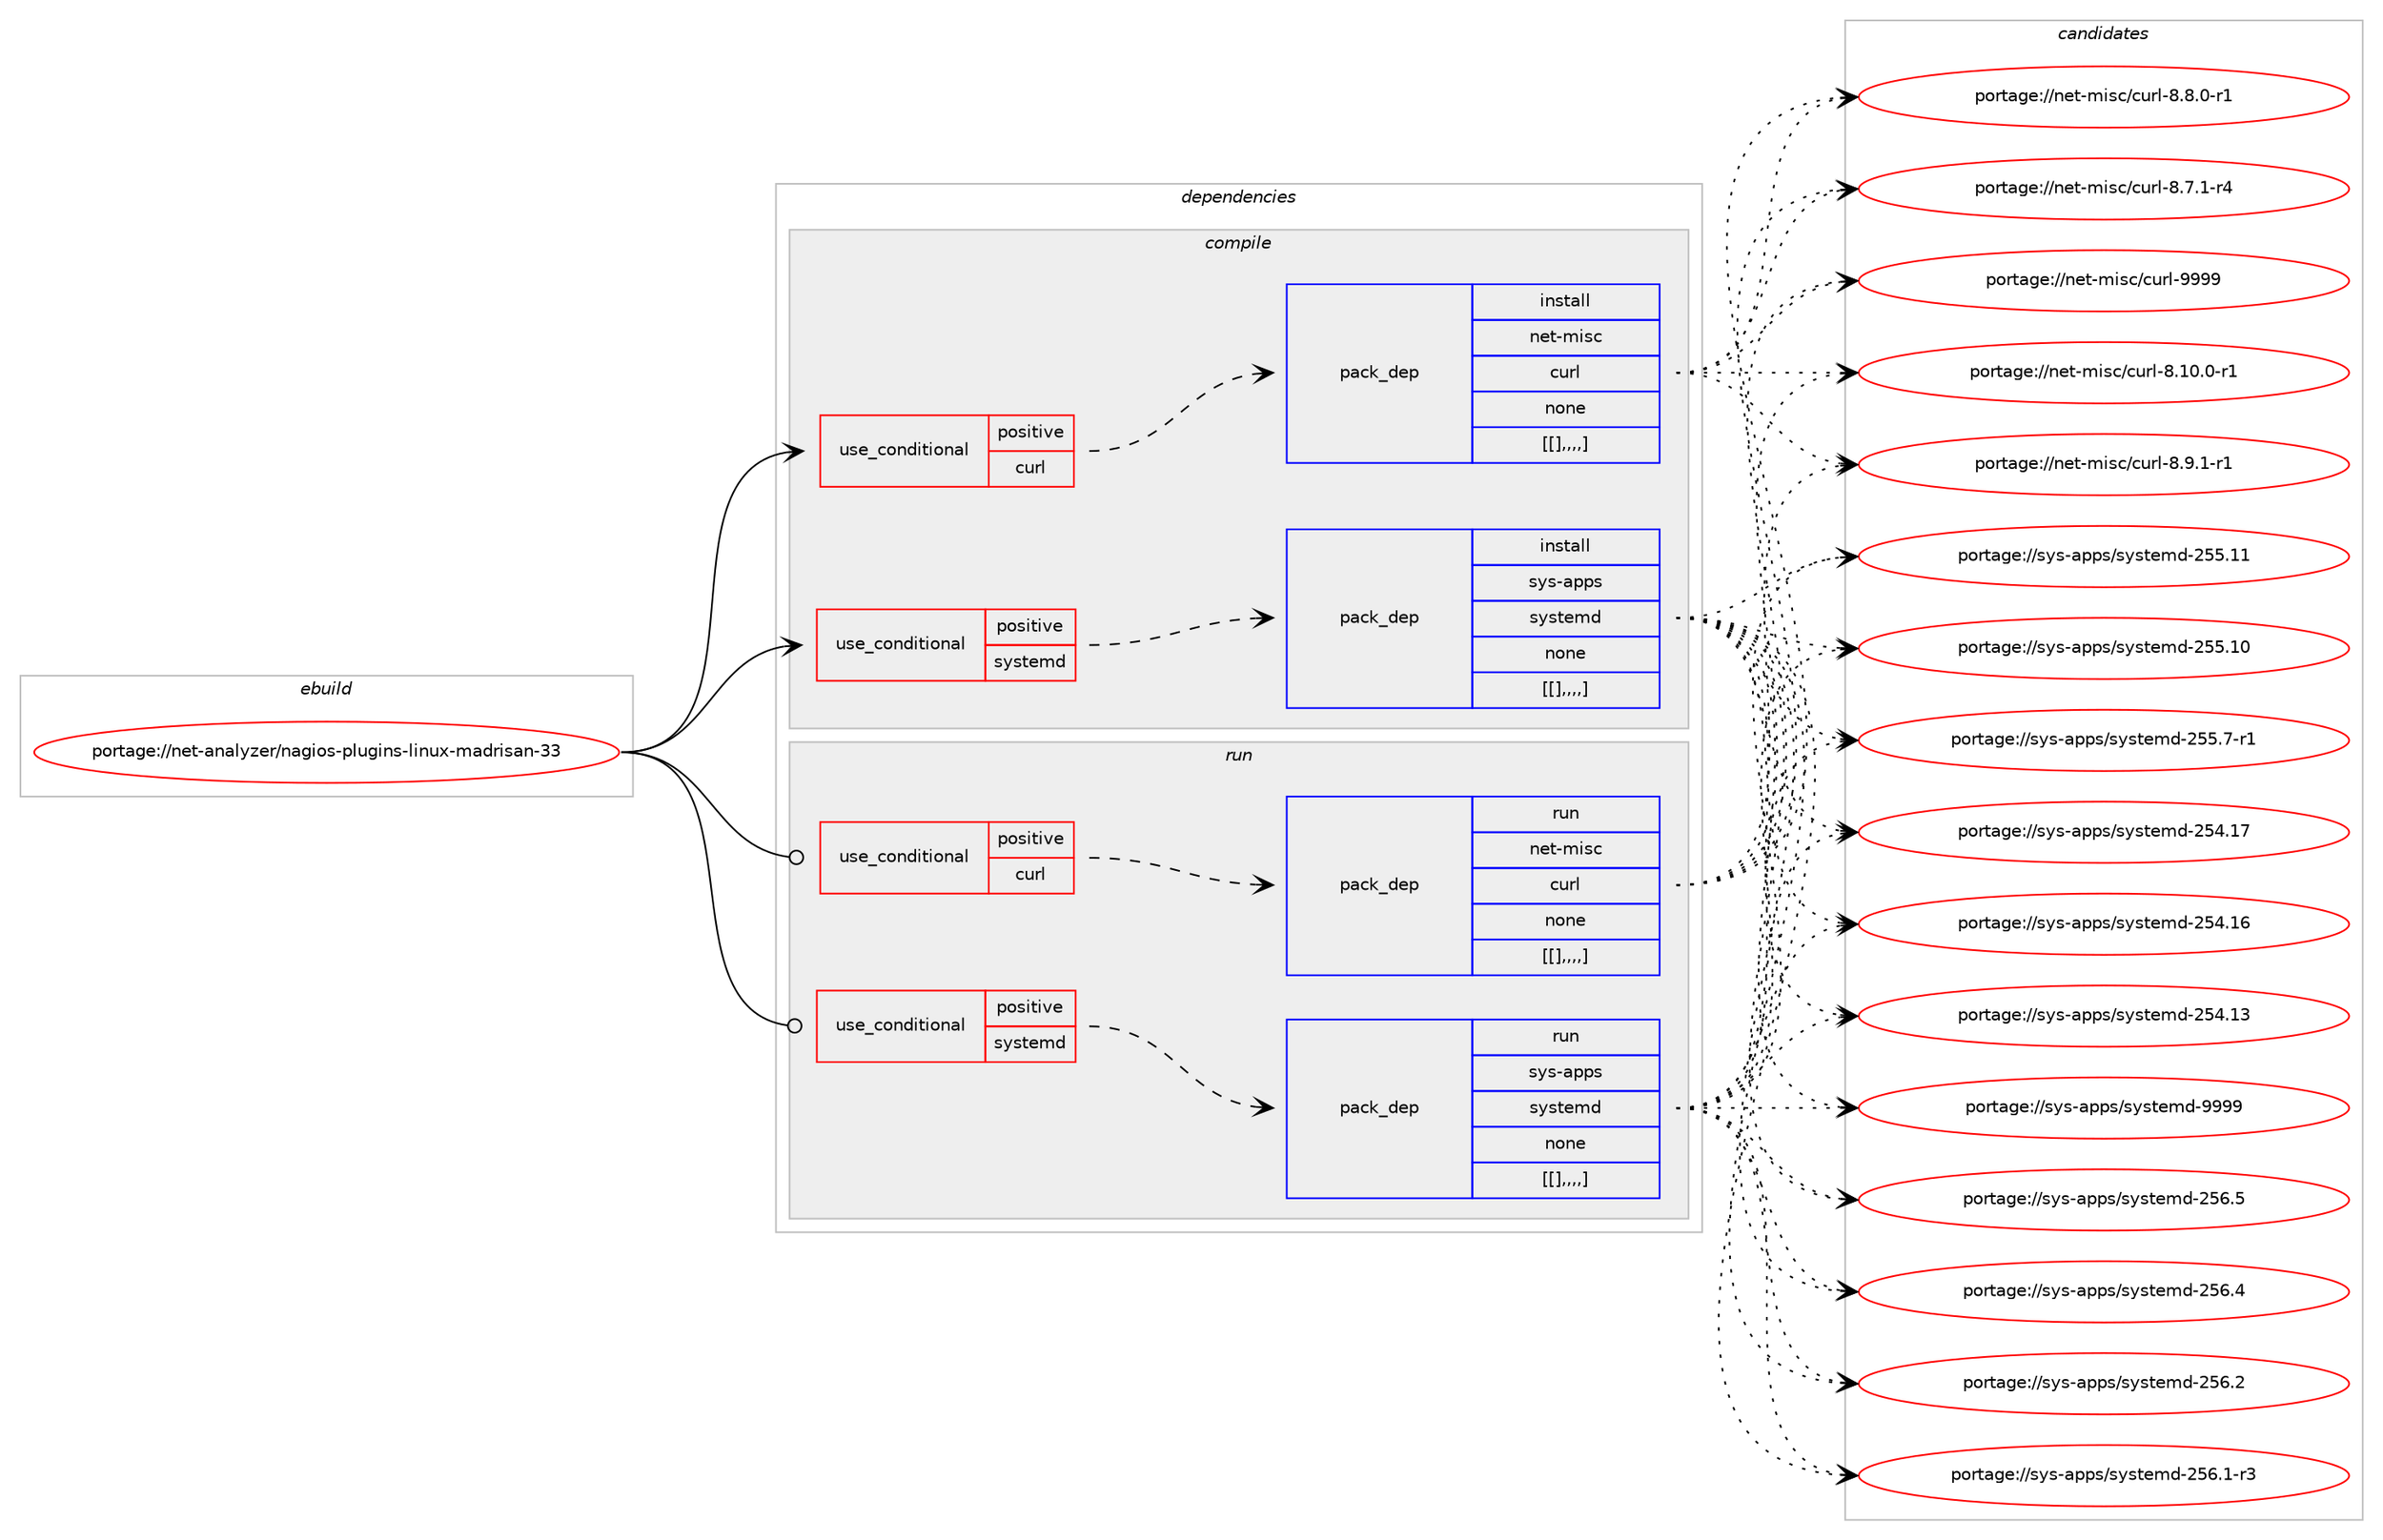 digraph prolog {

# *************
# Graph options
# *************

newrank=true;
concentrate=true;
compound=true;
graph [rankdir=LR,fontname=Helvetica,fontsize=10,ranksep=1.5];#, ranksep=2.5, nodesep=0.2];
edge  [arrowhead=vee];
node  [fontname=Helvetica,fontsize=10];

# **********
# The ebuild
# **********

subgraph cluster_leftcol {
color=gray;
label=<<i>ebuild</i>>;
id [label="portage://net-analyzer/nagios-plugins-linux-madrisan-33", color=red, width=4, href="../net-analyzer/nagios-plugins-linux-madrisan-33.svg"];
}

# ****************
# The dependencies
# ****************

subgraph cluster_midcol {
color=gray;
label=<<i>dependencies</i>>;
subgraph cluster_compile {
fillcolor="#eeeeee";
style=filled;
label=<<i>compile</i>>;
subgraph cond91841 {
dependency357266 [label=<<TABLE BORDER="0" CELLBORDER="1" CELLSPACING="0" CELLPADDING="4"><TR><TD ROWSPAN="3" CELLPADDING="10">use_conditional</TD></TR><TR><TD>positive</TD></TR><TR><TD>curl</TD></TR></TABLE>>, shape=none, color=red];
subgraph pack262699 {
dependency357267 [label=<<TABLE BORDER="0" CELLBORDER="1" CELLSPACING="0" CELLPADDING="4" WIDTH="220"><TR><TD ROWSPAN="6" CELLPADDING="30">pack_dep</TD></TR><TR><TD WIDTH="110">install</TD></TR><TR><TD>net-misc</TD></TR><TR><TD>curl</TD></TR><TR><TD>none</TD></TR><TR><TD>[[],,,,]</TD></TR></TABLE>>, shape=none, color=blue];
}
dependency357266:e -> dependency357267:w [weight=20,style="dashed",arrowhead="vee"];
}
id:e -> dependency357266:w [weight=20,style="solid",arrowhead="vee"];
subgraph cond91842 {
dependency357268 [label=<<TABLE BORDER="0" CELLBORDER="1" CELLSPACING="0" CELLPADDING="4"><TR><TD ROWSPAN="3" CELLPADDING="10">use_conditional</TD></TR><TR><TD>positive</TD></TR><TR><TD>systemd</TD></TR></TABLE>>, shape=none, color=red];
subgraph pack262700 {
dependency357269 [label=<<TABLE BORDER="0" CELLBORDER="1" CELLSPACING="0" CELLPADDING="4" WIDTH="220"><TR><TD ROWSPAN="6" CELLPADDING="30">pack_dep</TD></TR><TR><TD WIDTH="110">install</TD></TR><TR><TD>sys-apps</TD></TR><TR><TD>systemd</TD></TR><TR><TD>none</TD></TR><TR><TD>[[],,,,]</TD></TR></TABLE>>, shape=none, color=blue];
}
dependency357268:e -> dependency357269:w [weight=20,style="dashed",arrowhead="vee"];
}
id:e -> dependency357268:w [weight=20,style="solid",arrowhead="vee"];
}
subgraph cluster_compileandrun {
fillcolor="#eeeeee";
style=filled;
label=<<i>compile and run</i>>;
}
subgraph cluster_run {
fillcolor="#eeeeee";
style=filled;
label=<<i>run</i>>;
subgraph cond91843 {
dependency357270 [label=<<TABLE BORDER="0" CELLBORDER="1" CELLSPACING="0" CELLPADDING="4"><TR><TD ROWSPAN="3" CELLPADDING="10">use_conditional</TD></TR><TR><TD>positive</TD></TR><TR><TD>curl</TD></TR></TABLE>>, shape=none, color=red];
subgraph pack262701 {
dependency357271 [label=<<TABLE BORDER="0" CELLBORDER="1" CELLSPACING="0" CELLPADDING="4" WIDTH="220"><TR><TD ROWSPAN="6" CELLPADDING="30">pack_dep</TD></TR><TR><TD WIDTH="110">run</TD></TR><TR><TD>net-misc</TD></TR><TR><TD>curl</TD></TR><TR><TD>none</TD></TR><TR><TD>[[],,,,]</TD></TR></TABLE>>, shape=none, color=blue];
}
dependency357270:e -> dependency357271:w [weight=20,style="dashed",arrowhead="vee"];
}
id:e -> dependency357270:w [weight=20,style="solid",arrowhead="odot"];
subgraph cond91844 {
dependency357272 [label=<<TABLE BORDER="0" CELLBORDER="1" CELLSPACING="0" CELLPADDING="4"><TR><TD ROWSPAN="3" CELLPADDING="10">use_conditional</TD></TR><TR><TD>positive</TD></TR><TR><TD>systemd</TD></TR></TABLE>>, shape=none, color=red];
subgraph pack262702 {
dependency357273 [label=<<TABLE BORDER="0" CELLBORDER="1" CELLSPACING="0" CELLPADDING="4" WIDTH="220"><TR><TD ROWSPAN="6" CELLPADDING="30">pack_dep</TD></TR><TR><TD WIDTH="110">run</TD></TR><TR><TD>sys-apps</TD></TR><TR><TD>systemd</TD></TR><TR><TD>none</TD></TR><TR><TD>[[],,,,]</TD></TR></TABLE>>, shape=none, color=blue];
}
dependency357272:e -> dependency357273:w [weight=20,style="dashed",arrowhead="vee"];
}
id:e -> dependency357272:w [weight=20,style="solid",arrowhead="odot"];
}
}

# **************
# The candidates
# **************

subgraph cluster_choices {
rank=same;
color=gray;
label=<<i>candidates</i>>;

subgraph choice262699 {
color=black;
nodesep=1;
choice110101116451091051159947991171141084557575757 [label="portage://net-misc/curl-9999", color=red, width=4,href="../net-misc/curl-9999.svg"];
choice11010111645109105115994799117114108455646494846484511449 [label="portage://net-misc/curl-8.10.0-r1", color=red, width=4,href="../net-misc/curl-8.10.0-r1.svg"];
choice110101116451091051159947991171141084556465746494511449 [label="portage://net-misc/curl-8.9.1-r1", color=red, width=4,href="../net-misc/curl-8.9.1-r1.svg"];
choice110101116451091051159947991171141084556465646484511449 [label="portage://net-misc/curl-8.8.0-r1", color=red, width=4,href="../net-misc/curl-8.8.0-r1.svg"];
choice110101116451091051159947991171141084556465546494511452 [label="portage://net-misc/curl-8.7.1-r4", color=red, width=4,href="../net-misc/curl-8.7.1-r4.svg"];
dependency357267:e -> choice110101116451091051159947991171141084557575757:w [style=dotted,weight="100"];
dependency357267:e -> choice11010111645109105115994799117114108455646494846484511449:w [style=dotted,weight="100"];
dependency357267:e -> choice110101116451091051159947991171141084556465746494511449:w [style=dotted,weight="100"];
dependency357267:e -> choice110101116451091051159947991171141084556465646484511449:w [style=dotted,weight="100"];
dependency357267:e -> choice110101116451091051159947991171141084556465546494511452:w [style=dotted,weight="100"];
}
subgraph choice262700 {
color=black;
nodesep=1;
choice1151211154597112112115471151211151161011091004557575757 [label="portage://sys-apps/systemd-9999", color=red, width=4,href="../sys-apps/systemd-9999.svg"];
choice115121115459711211211547115121115116101109100455053544653 [label="portage://sys-apps/systemd-256.5", color=red, width=4,href="../sys-apps/systemd-256.5.svg"];
choice115121115459711211211547115121115116101109100455053544652 [label="portage://sys-apps/systemd-256.4", color=red, width=4,href="../sys-apps/systemd-256.4.svg"];
choice115121115459711211211547115121115116101109100455053544650 [label="portage://sys-apps/systemd-256.2", color=red, width=4,href="../sys-apps/systemd-256.2.svg"];
choice1151211154597112112115471151211151161011091004550535446494511451 [label="portage://sys-apps/systemd-256.1-r3", color=red, width=4,href="../sys-apps/systemd-256.1-r3.svg"];
choice11512111545971121121154711512111511610110910045505353464949 [label="portage://sys-apps/systemd-255.11", color=red, width=4,href="../sys-apps/systemd-255.11.svg"];
choice11512111545971121121154711512111511610110910045505353464948 [label="portage://sys-apps/systemd-255.10", color=red, width=4,href="../sys-apps/systemd-255.10.svg"];
choice1151211154597112112115471151211151161011091004550535346554511449 [label="portage://sys-apps/systemd-255.7-r1", color=red, width=4,href="../sys-apps/systemd-255.7-r1.svg"];
choice11512111545971121121154711512111511610110910045505352464955 [label="portage://sys-apps/systemd-254.17", color=red, width=4,href="../sys-apps/systemd-254.17.svg"];
choice11512111545971121121154711512111511610110910045505352464954 [label="portage://sys-apps/systemd-254.16", color=red, width=4,href="../sys-apps/systemd-254.16.svg"];
choice11512111545971121121154711512111511610110910045505352464951 [label="portage://sys-apps/systemd-254.13", color=red, width=4,href="../sys-apps/systemd-254.13.svg"];
dependency357269:e -> choice1151211154597112112115471151211151161011091004557575757:w [style=dotted,weight="100"];
dependency357269:e -> choice115121115459711211211547115121115116101109100455053544653:w [style=dotted,weight="100"];
dependency357269:e -> choice115121115459711211211547115121115116101109100455053544652:w [style=dotted,weight="100"];
dependency357269:e -> choice115121115459711211211547115121115116101109100455053544650:w [style=dotted,weight="100"];
dependency357269:e -> choice1151211154597112112115471151211151161011091004550535446494511451:w [style=dotted,weight="100"];
dependency357269:e -> choice11512111545971121121154711512111511610110910045505353464949:w [style=dotted,weight="100"];
dependency357269:e -> choice11512111545971121121154711512111511610110910045505353464948:w [style=dotted,weight="100"];
dependency357269:e -> choice1151211154597112112115471151211151161011091004550535346554511449:w [style=dotted,weight="100"];
dependency357269:e -> choice11512111545971121121154711512111511610110910045505352464955:w [style=dotted,weight="100"];
dependency357269:e -> choice11512111545971121121154711512111511610110910045505352464954:w [style=dotted,weight="100"];
dependency357269:e -> choice11512111545971121121154711512111511610110910045505352464951:w [style=dotted,weight="100"];
}
subgraph choice262701 {
color=black;
nodesep=1;
choice110101116451091051159947991171141084557575757 [label="portage://net-misc/curl-9999", color=red, width=4,href="../net-misc/curl-9999.svg"];
choice11010111645109105115994799117114108455646494846484511449 [label="portage://net-misc/curl-8.10.0-r1", color=red, width=4,href="../net-misc/curl-8.10.0-r1.svg"];
choice110101116451091051159947991171141084556465746494511449 [label="portage://net-misc/curl-8.9.1-r1", color=red, width=4,href="../net-misc/curl-8.9.1-r1.svg"];
choice110101116451091051159947991171141084556465646484511449 [label="portage://net-misc/curl-8.8.0-r1", color=red, width=4,href="../net-misc/curl-8.8.0-r1.svg"];
choice110101116451091051159947991171141084556465546494511452 [label="portage://net-misc/curl-8.7.1-r4", color=red, width=4,href="../net-misc/curl-8.7.1-r4.svg"];
dependency357271:e -> choice110101116451091051159947991171141084557575757:w [style=dotted,weight="100"];
dependency357271:e -> choice11010111645109105115994799117114108455646494846484511449:w [style=dotted,weight="100"];
dependency357271:e -> choice110101116451091051159947991171141084556465746494511449:w [style=dotted,weight="100"];
dependency357271:e -> choice110101116451091051159947991171141084556465646484511449:w [style=dotted,weight="100"];
dependency357271:e -> choice110101116451091051159947991171141084556465546494511452:w [style=dotted,weight="100"];
}
subgraph choice262702 {
color=black;
nodesep=1;
choice1151211154597112112115471151211151161011091004557575757 [label="portage://sys-apps/systemd-9999", color=red, width=4,href="../sys-apps/systemd-9999.svg"];
choice115121115459711211211547115121115116101109100455053544653 [label="portage://sys-apps/systemd-256.5", color=red, width=4,href="../sys-apps/systemd-256.5.svg"];
choice115121115459711211211547115121115116101109100455053544652 [label="portage://sys-apps/systemd-256.4", color=red, width=4,href="../sys-apps/systemd-256.4.svg"];
choice115121115459711211211547115121115116101109100455053544650 [label="portage://sys-apps/systemd-256.2", color=red, width=4,href="../sys-apps/systemd-256.2.svg"];
choice1151211154597112112115471151211151161011091004550535446494511451 [label="portage://sys-apps/systemd-256.1-r3", color=red, width=4,href="../sys-apps/systemd-256.1-r3.svg"];
choice11512111545971121121154711512111511610110910045505353464949 [label="portage://sys-apps/systemd-255.11", color=red, width=4,href="../sys-apps/systemd-255.11.svg"];
choice11512111545971121121154711512111511610110910045505353464948 [label="portage://sys-apps/systemd-255.10", color=red, width=4,href="../sys-apps/systemd-255.10.svg"];
choice1151211154597112112115471151211151161011091004550535346554511449 [label="portage://sys-apps/systemd-255.7-r1", color=red, width=4,href="../sys-apps/systemd-255.7-r1.svg"];
choice11512111545971121121154711512111511610110910045505352464955 [label="portage://sys-apps/systemd-254.17", color=red, width=4,href="../sys-apps/systemd-254.17.svg"];
choice11512111545971121121154711512111511610110910045505352464954 [label="portage://sys-apps/systemd-254.16", color=red, width=4,href="../sys-apps/systemd-254.16.svg"];
choice11512111545971121121154711512111511610110910045505352464951 [label="portage://sys-apps/systemd-254.13", color=red, width=4,href="../sys-apps/systemd-254.13.svg"];
dependency357273:e -> choice1151211154597112112115471151211151161011091004557575757:w [style=dotted,weight="100"];
dependency357273:e -> choice115121115459711211211547115121115116101109100455053544653:w [style=dotted,weight="100"];
dependency357273:e -> choice115121115459711211211547115121115116101109100455053544652:w [style=dotted,weight="100"];
dependency357273:e -> choice115121115459711211211547115121115116101109100455053544650:w [style=dotted,weight="100"];
dependency357273:e -> choice1151211154597112112115471151211151161011091004550535446494511451:w [style=dotted,weight="100"];
dependency357273:e -> choice11512111545971121121154711512111511610110910045505353464949:w [style=dotted,weight="100"];
dependency357273:e -> choice11512111545971121121154711512111511610110910045505353464948:w [style=dotted,weight="100"];
dependency357273:e -> choice1151211154597112112115471151211151161011091004550535346554511449:w [style=dotted,weight="100"];
dependency357273:e -> choice11512111545971121121154711512111511610110910045505352464955:w [style=dotted,weight="100"];
dependency357273:e -> choice11512111545971121121154711512111511610110910045505352464954:w [style=dotted,weight="100"];
dependency357273:e -> choice11512111545971121121154711512111511610110910045505352464951:w [style=dotted,weight="100"];
}
}

}
